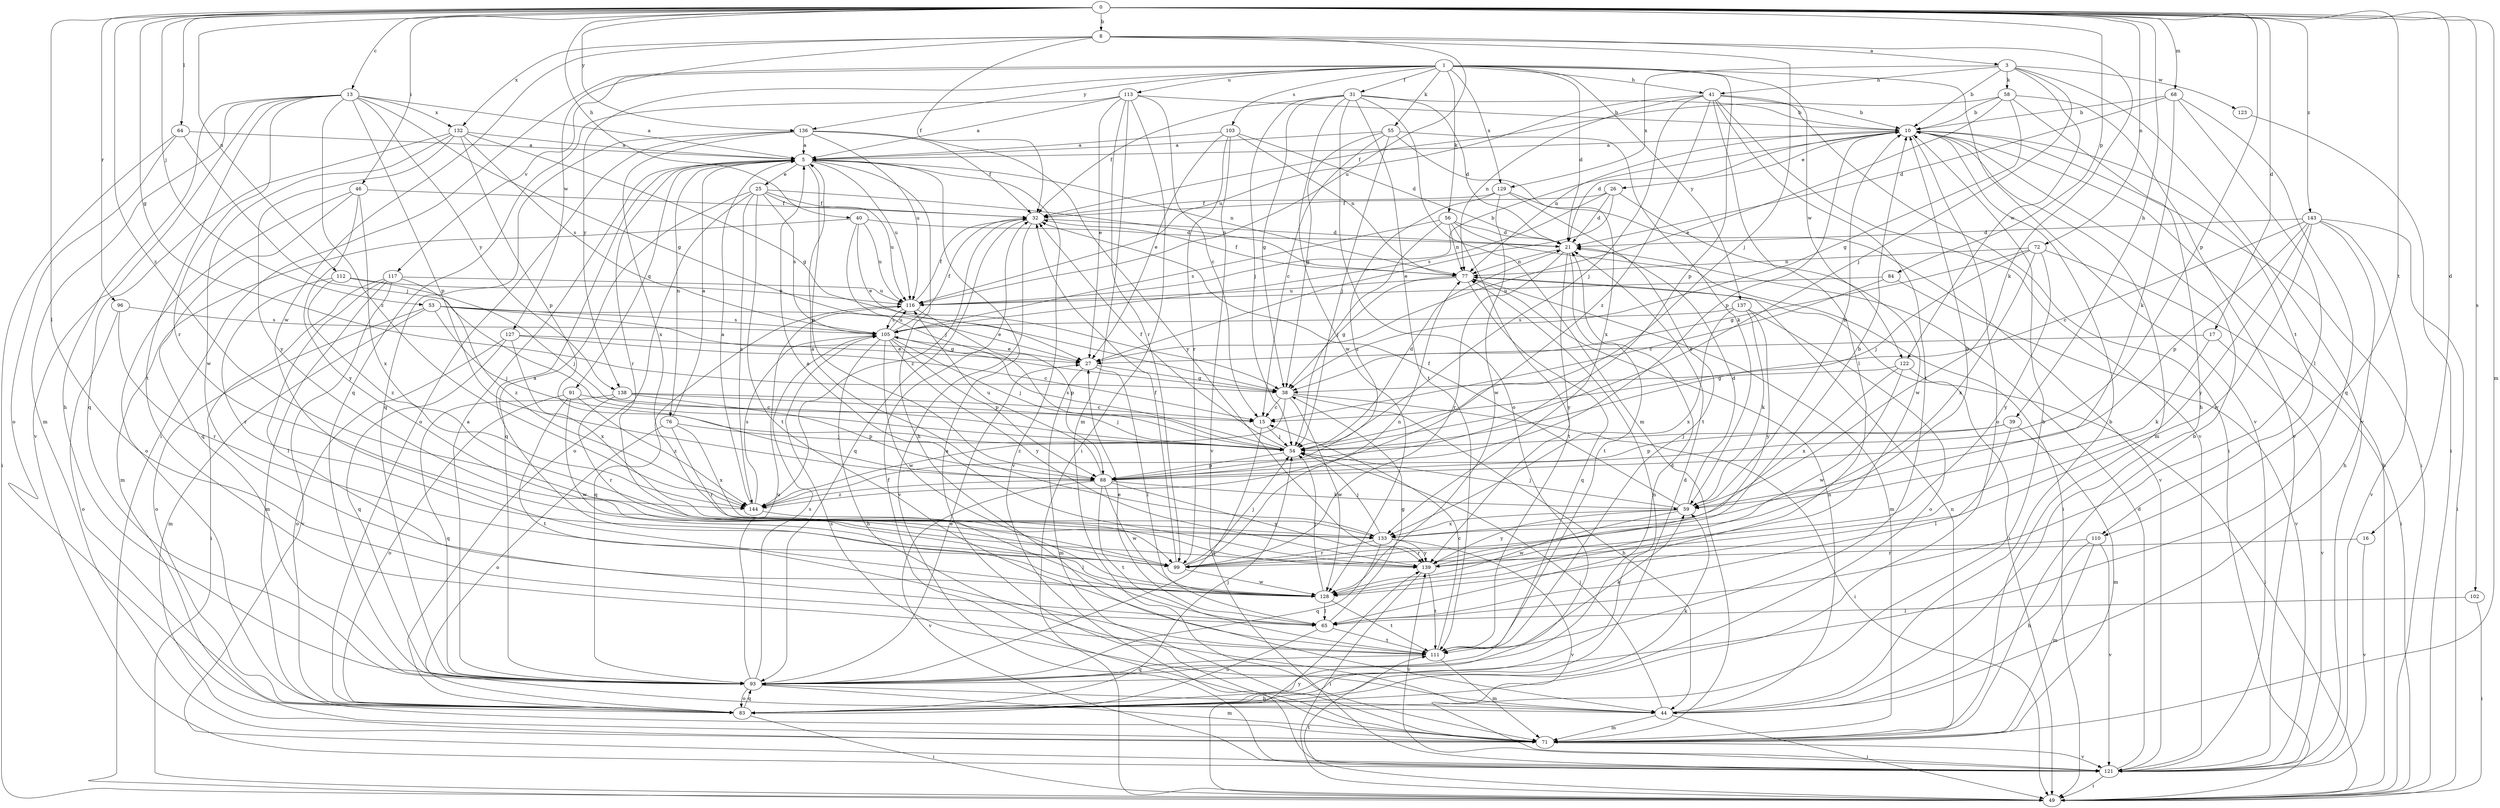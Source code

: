 strict digraph  {
0;
1;
3;
5;
8;
10;
13;
15;
16;
17;
21;
25;
26;
27;
31;
32;
38;
39;
40;
41;
44;
46;
49;
53;
54;
55;
56;
58;
59;
64;
65;
68;
71;
72;
76;
77;
83;
84;
88;
91;
93;
96;
99;
102;
103;
105;
110;
111;
112;
113;
116;
117;
121;
122;
123;
127;
128;
129;
132;
133;
136;
137;
138;
139;
143;
144;
0 -> 8  [label=b];
0 -> 13  [label=c];
0 -> 16  [label=d];
0 -> 17  [label=d];
0 -> 38  [label=g];
0 -> 39  [label=h];
0 -> 40  [label=h];
0 -> 46  [label=i];
0 -> 53  [label=j];
0 -> 64  [label=l];
0 -> 65  [label=l];
0 -> 68  [label=m];
0 -> 71  [label=m];
0 -> 72  [label=n];
0 -> 84  [label=p];
0 -> 88  [label=p];
0 -> 96  [label=r];
0 -> 102  [label=s];
0 -> 110  [label=t];
0 -> 112  [label=u];
0 -> 136  [label=y];
0 -> 143  [label=z];
0 -> 144  [label=z];
1 -> 21  [label=d];
1 -> 31  [label=f];
1 -> 41  [label=h];
1 -> 49  [label=i];
1 -> 55  [label=k];
1 -> 56  [label=k];
1 -> 88  [label=p];
1 -> 103  [label=s];
1 -> 113  [label=u];
1 -> 117  [label=v];
1 -> 121  [label=v];
1 -> 122  [label=w];
1 -> 129  [label=x];
1 -> 136  [label=y];
1 -> 137  [label=y];
1 -> 138  [label=y];
3 -> 10  [label=b];
3 -> 41  [label=h];
3 -> 54  [label=j];
3 -> 58  [label=k];
3 -> 121  [label=v];
3 -> 122  [label=w];
3 -> 123  [label=w];
3 -> 129  [label=x];
5 -> 25  [label=e];
5 -> 44  [label=h];
5 -> 76  [label=n];
5 -> 77  [label=n];
5 -> 88  [label=p];
5 -> 91  [label=q];
5 -> 99  [label=r];
5 -> 116  [label=u];
5 -> 121  [label=v];
8 -> 3  [label=a];
8 -> 32  [label=f];
8 -> 54  [label=j];
8 -> 59  [label=k];
8 -> 116  [label=u];
8 -> 127  [label=w];
8 -> 128  [label=w];
8 -> 132  [label=x];
10 -> 5  [label=a];
10 -> 21  [label=d];
10 -> 26  [label=e];
10 -> 49  [label=i];
10 -> 71  [label=m];
10 -> 77  [label=n];
10 -> 83  [label=o];
10 -> 88  [label=p];
10 -> 110  [label=t];
13 -> 5  [label=a];
13 -> 38  [label=g];
13 -> 44  [label=h];
13 -> 71  [label=m];
13 -> 88  [label=p];
13 -> 99  [label=r];
13 -> 111  [label=t];
13 -> 121  [label=v];
13 -> 132  [label=x];
13 -> 138  [label=y];
13 -> 144  [label=z];
15 -> 54  [label=j];
15 -> 93  [label=q];
16 -> 99  [label=r];
16 -> 121  [label=v];
17 -> 27  [label=e];
17 -> 59  [label=k];
17 -> 121  [label=v];
21 -> 77  [label=n];
21 -> 99  [label=r];
21 -> 111  [label=t];
21 -> 139  [label=y];
25 -> 32  [label=f];
25 -> 77  [label=n];
25 -> 83  [label=o];
25 -> 93  [label=q];
25 -> 105  [label=s];
25 -> 111  [label=t];
25 -> 116  [label=u];
25 -> 144  [label=z];
26 -> 21  [label=d];
26 -> 27  [label=e];
26 -> 32  [label=f];
26 -> 105  [label=s];
26 -> 128  [label=w];
27 -> 38  [label=g];
27 -> 65  [label=l];
27 -> 71  [label=m];
31 -> 10  [label=b];
31 -> 21  [label=d];
31 -> 32  [label=f];
31 -> 38  [label=g];
31 -> 54  [label=j];
31 -> 71  [label=m];
31 -> 83  [label=o];
31 -> 111  [label=t];
31 -> 128  [label=w];
32 -> 21  [label=d];
32 -> 93  [label=q];
32 -> 121  [label=v];
32 -> 144  [label=z];
38 -> 15  [label=c];
38 -> 44  [label=h];
38 -> 49  [label=i];
38 -> 128  [label=w];
38 -> 144  [label=z];
39 -> 54  [label=j];
39 -> 65  [label=l];
39 -> 71  [label=m];
39 -> 88  [label=p];
40 -> 21  [label=d];
40 -> 27  [label=e];
40 -> 54  [label=j];
40 -> 71  [label=m];
40 -> 116  [label=u];
41 -> 10  [label=b];
41 -> 49  [label=i];
41 -> 54  [label=j];
41 -> 65  [label=l];
41 -> 77  [label=n];
41 -> 111  [label=t];
41 -> 116  [label=u];
41 -> 121  [label=v];
41 -> 144  [label=z];
44 -> 10  [label=b];
44 -> 49  [label=i];
44 -> 54  [label=j];
44 -> 71  [label=m];
44 -> 77  [label=n];
44 -> 105  [label=s];
46 -> 32  [label=f];
46 -> 83  [label=o];
46 -> 93  [label=q];
46 -> 133  [label=x];
46 -> 139  [label=y];
49 -> 10  [label=b];
49 -> 111  [label=t];
49 -> 139  [label=y];
53 -> 27  [label=e];
53 -> 38  [label=g];
53 -> 54  [label=j];
53 -> 71  [label=m];
53 -> 83  [label=o];
53 -> 105  [label=s];
54 -> 21  [label=d];
54 -> 32  [label=f];
54 -> 88  [label=p];
54 -> 105  [label=s];
55 -> 5  [label=a];
55 -> 15  [label=c];
55 -> 38  [label=g];
55 -> 54  [label=j];
55 -> 59  [label=k];
55 -> 133  [label=x];
56 -> 21  [label=d];
56 -> 49  [label=i];
56 -> 54  [label=j];
56 -> 77  [label=n];
56 -> 105  [label=s];
56 -> 111  [label=t];
58 -> 10  [label=b];
58 -> 27  [label=e];
58 -> 32  [label=f];
58 -> 38  [label=g];
58 -> 44  [label=h];
58 -> 121  [label=v];
59 -> 10  [label=b];
59 -> 21  [label=d];
59 -> 32  [label=f];
59 -> 54  [label=j];
59 -> 128  [label=w];
59 -> 133  [label=x];
59 -> 139  [label=y];
64 -> 5  [label=a];
64 -> 49  [label=i];
64 -> 54  [label=j];
64 -> 83  [label=o];
65 -> 27  [label=e];
65 -> 38  [label=g];
65 -> 83  [label=o];
65 -> 111  [label=t];
68 -> 10  [label=b];
68 -> 21  [label=d];
68 -> 59  [label=k];
68 -> 65  [label=l];
68 -> 93  [label=q];
71 -> 5  [label=a];
71 -> 10  [label=b];
71 -> 32  [label=f];
71 -> 77  [label=n];
71 -> 121  [label=v];
72 -> 38  [label=g];
72 -> 49  [label=i];
72 -> 54  [label=j];
72 -> 77  [label=n];
72 -> 133  [label=x];
72 -> 139  [label=y];
76 -> 5  [label=a];
76 -> 54  [label=j];
76 -> 83  [label=o];
76 -> 99  [label=r];
76 -> 133  [label=x];
77 -> 32  [label=f];
77 -> 38  [label=g];
77 -> 49  [label=i];
77 -> 71  [label=m];
77 -> 93  [label=q];
77 -> 116  [label=u];
83 -> 10  [label=b];
83 -> 21  [label=d];
83 -> 49  [label=i];
83 -> 54  [label=j];
83 -> 59  [label=k];
83 -> 77  [label=n];
83 -> 93  [label=q];
84 -> 15  [label=c];
84 -> 116  [label=u];
84 -> 121  [label=v];
88 -> 59  [label=k];
88 -> 111  [label=t];
88 -> 116  [label=u];
88 -> 121  [label=v];
88 -> 128  [label=w];
88 -> 139  [label=y];
88 -> 144  [label=z];
91 -> 15  [label=c];
91 -> 83  [label=o];
91 -> 111  [label=t];
91 -> 128  [label=w];
91 -> 144  [label=z];
93 -> 5  [label=a];
93 -> 21  [label=d];
93 -> 27  [label=e];
93 -> 44  [label=h];
93 -> 71  [label=m];
93 -> 83  [label=o];
93 -> 105  [label=s];
93 -> 116  [label=u];
96 -> 83  [label=o];
96 -> 99  [label=r];
96 -> 105  [label=s];
99 -> 10  [label=b];
99 -> 32  [label=f];
99 -> 54  [label=j];
99 -> 77  [label=n];
99 -> 128  [label=w];
102 -> 49  [label=i];
102 -> 65  [label=l];
103 -> 5  [label=a];
103 -> 21  [label=d];
103 -> 27  [label=e];
103 -> 77  [label=n];
103 -> 99  [label=r];
103 -> 121  [label=v];
105 -> 27  [label=e];
105 -> 32  [label=f];
105 -> 44  [label=h];
105 -> 54  [label=j];
105 -> 88  [label=p];
105 -> 116  [label=u];
105 -> 128  [label=w];
105 -> 139  [label=y];
110 -> 44  [label=h];
110 -> 71  [label=m];
110 -> 99  [label=r];
110 -> 121  [label=v];
111 -> 15  [label=c];
111 -> 59  [label=k];
111 -> 71  [label=m];
111 -> 93  [label=q];
112 -> 54  [label=j];
112 -> 99  [label=r];
112 -> 116  [label=u];
112 -> 144  [label=z];
113 -> 5  [label=a];
113 -> 10  [label=b];
113 -> 15  [label=c];
113 -> 27  [label=e];
113 -> 49  [label=i];
113 -> 71  [label=m];
113 -> 93  [label=q];
113 -> 99  [label=r];
116 -> 10  [label=b];
116 -> 32  [label=f];
116 -> 88  [label=p];
116 -> 93  [label=q];
116 -> 105  [label=s];
117 -> 49  [label=i];
117 -> 65  [label=l];
117 -> 71  [label=m];
117 -> 116  [label=u];
117 -> 121  [label=v];
117 -> 144  [label=z];
121 -> 21  [label=d];
121 -> 49  [label=i];
121 -> 139  [label=y];
122 -> 38  [label=g];
122 -> 49  [label=i];
122 -> 128  [label=w];
122 -> 133  [label=x];
123 -> 49  [label=i];
127 -> 15  [label=c];
127 -> 27  [label=e];
127 -> 83  [label=o];
127 -> 93  [label=q];
127 -> 133  [label=x];
128 -> 5  [label=a];
128 -> 54  [label=j];
128 -> 65  [label=l];
128 -> 111  [label=t];
129 -> 32  [label=f];
129 -> 111  [label=t];
129 -> 121  [label=v];
129 -> 128  [label=w];
129 -> 144  [label=z];
132 -> 5  [label=a];
132 -> 38  [label=g];
132 -> 88  [label=p];
132 -> 93  [label=q];
132 -> 105  [label=s];
132 -> 128  [label=w];
132 -> 139  [label=y];
133 -> 5  [label=a];
133 -> 54  [label=j];
133 -> 93  [label=q];
133 -> 99  [label=r];
133 -> 121  [label=v];
133 -> 139  [label=y];
136 -> 5  [label=a];
136 -> 32  [label=f];
136 -> 83  [label=o];
136 -> 93  [label=q];
136 -> 116  [label=u];
136 -> 133  [label=x];
136 -> 139  [label=y];
137 -> 59  [label=k];
137 -> 83  [label=o];
137 -> 105  [label=s];
137 -> 133  [label=x];
137 -> 139  [label=y];
138 -> 15  [label=c];
138 -> 54  [label=j];
138 -> 88  [label=p];
138 -> 93  [label=q];
138 -> 99  [label=r];
139 -> 5  [label=a];
139 -> 10  [label=b];
139 -> 49  [label=i];
139 -> 111  [label=t];
143 -> 15  [label=c];
143 -> 21  [label=d];
143 -> 44  [label=h];
143 -> 49  [label=i];
143 -> 88  [label=p];
143 -> 121  [label=v];
143 -> 128  [label=w];
143 -> 139  [label=y];
144 -> 5  [label=a];
144 -> 65  [label=l];
144 -> 105  [label=s];
}
